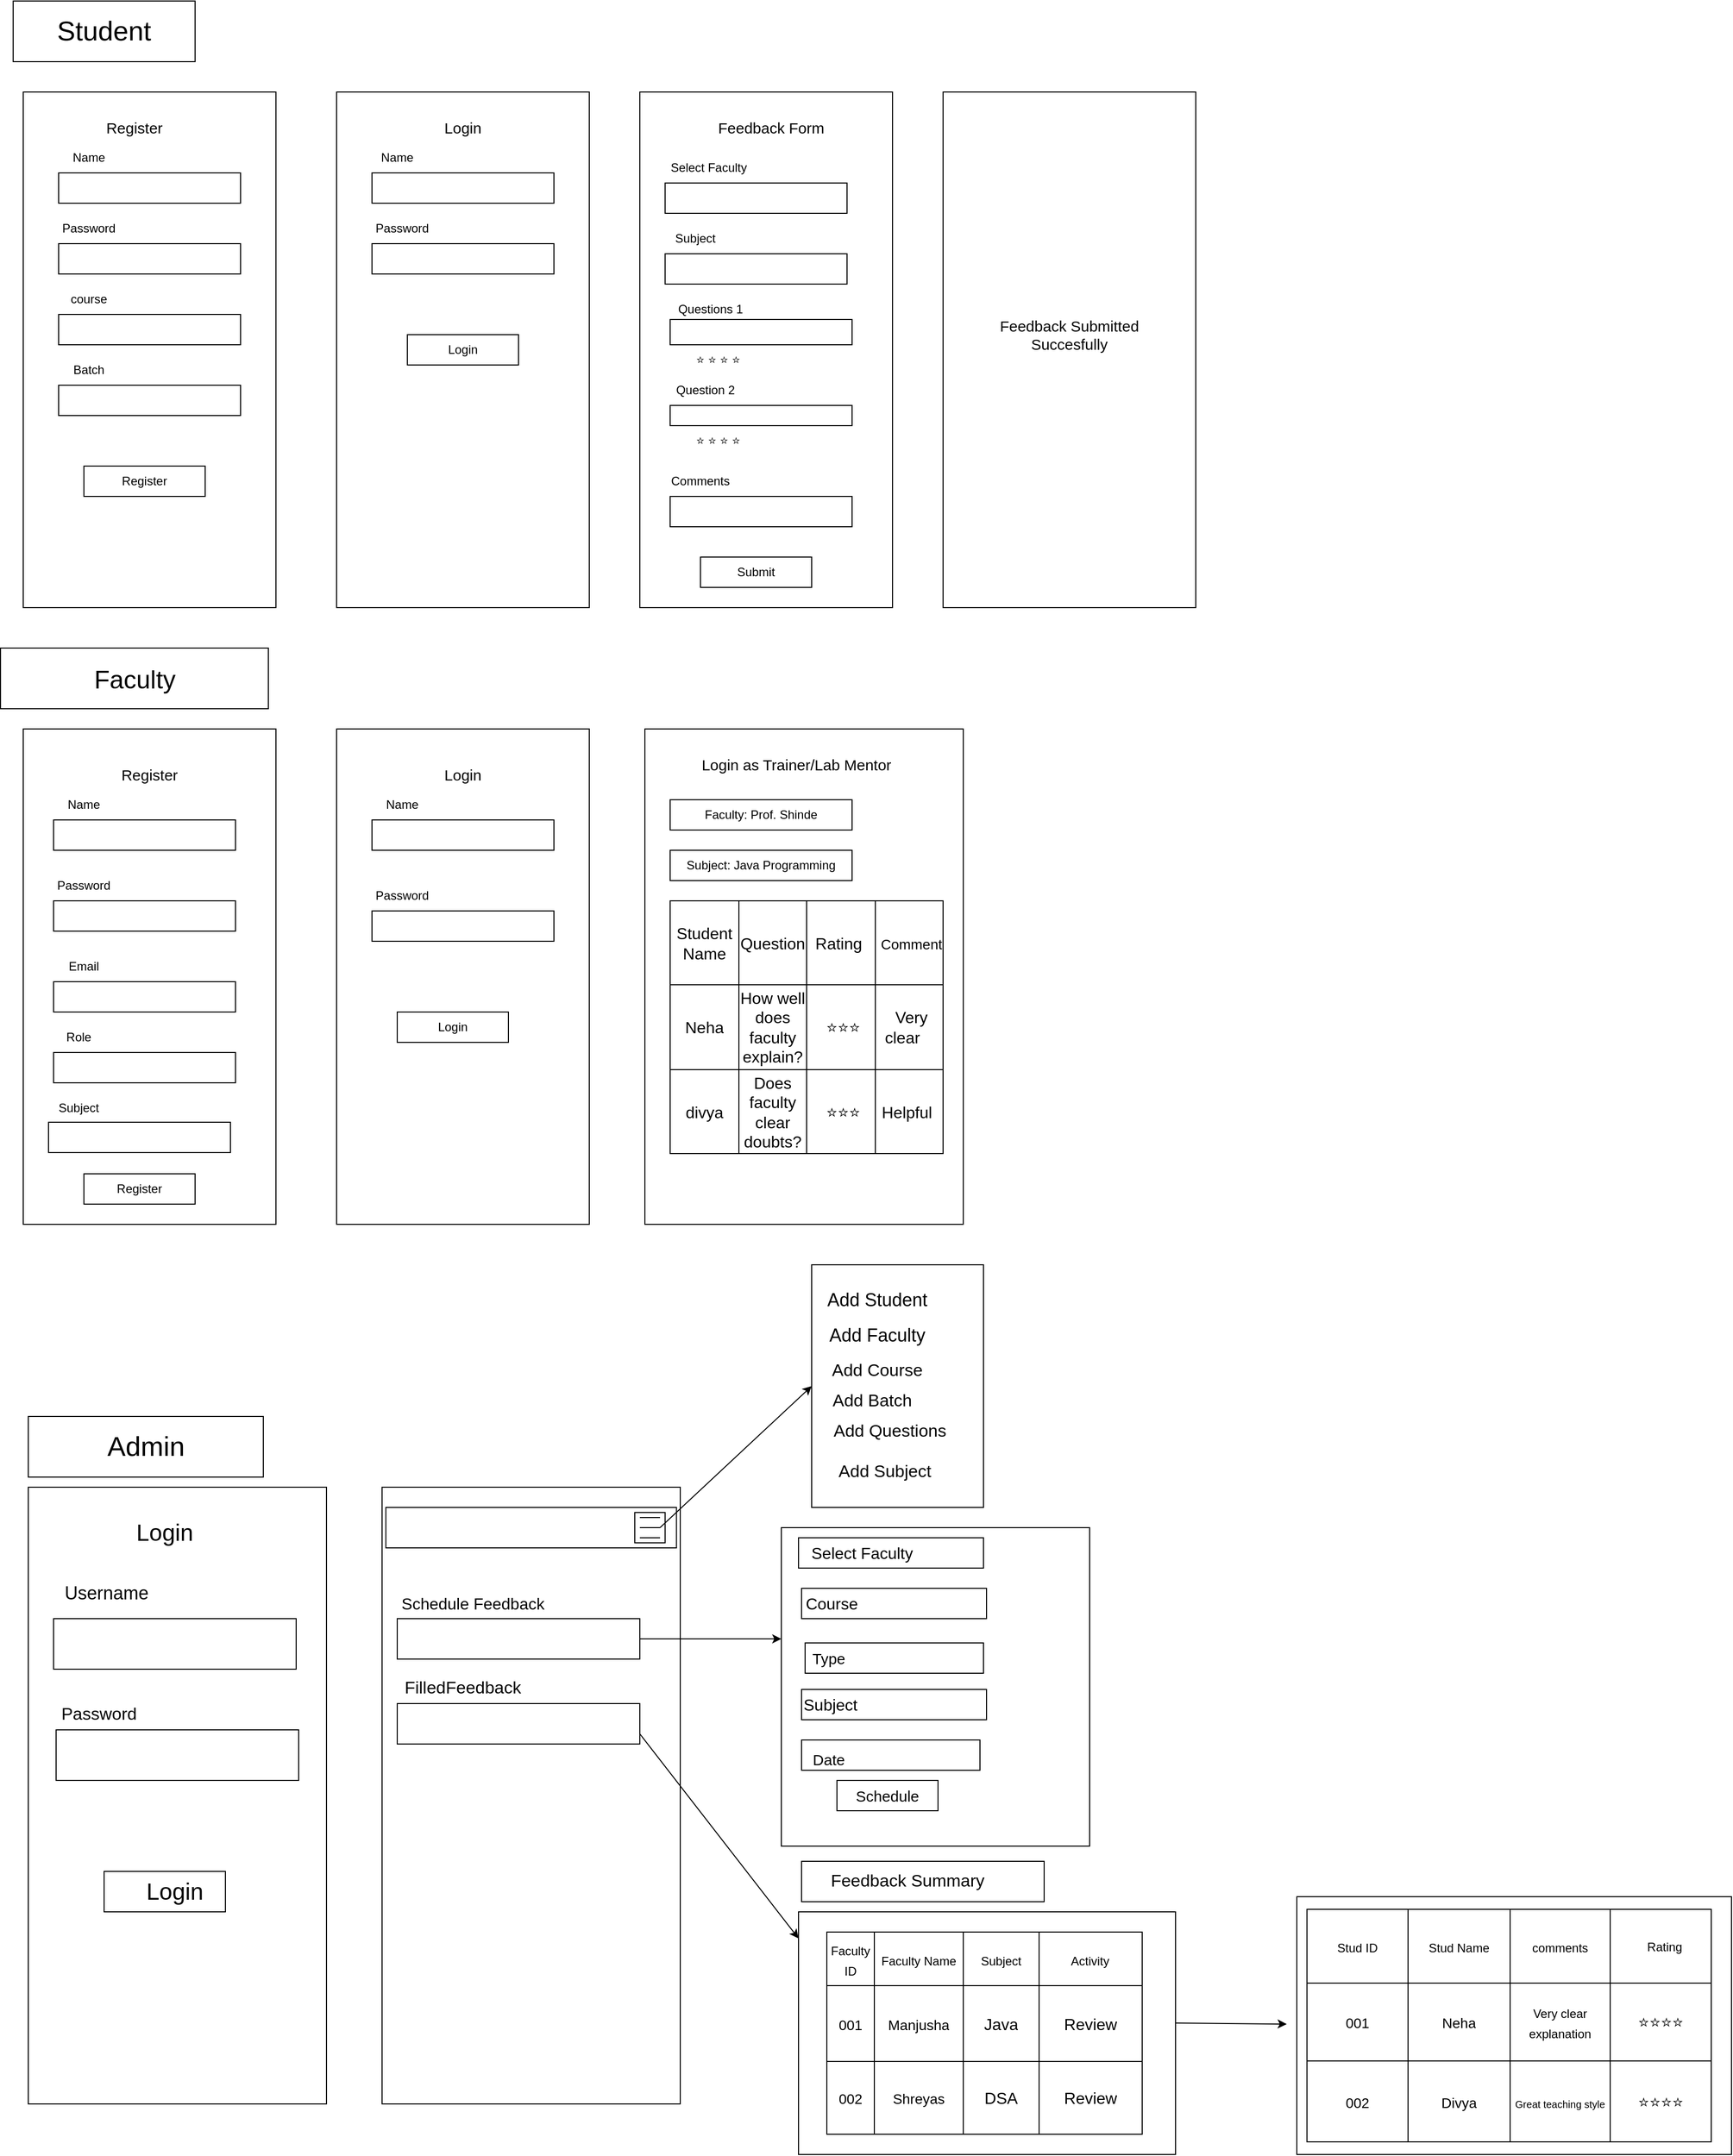 <mxfile version="28.0.7">
  <diagram name="Page-1" id="Emb7Dh-6iNZfS9ods2BP">
    <mxGraphModel dx="2977" dy="1506" grid="1" gridSize="10" guides="1" tooltips="1" connect="1" arrows="1" fold="1" page="1" pageScale="1" pageWidth="827" pageHeight="1169" math="0" shadow="0">
      <root>
        <mxCell id="0" />
        <mxCell id="1" parent="0" />
        <mxCell id="VEjhf8Zj3Xtpxm1VYq64-1" value="" style="rounded=0;whiteSpace=wrap;html=1;" parent="1" vertex="1">
          <mxGeometry x="60" y="120" width="250" height="510" as="geometry" />
        </mxCell>
        <mxCell id="VEjhf8Zj3Xtpxm1VYq64-2" value="" style="rounded=0;whiteSpace=wrap;html=1;" parent="1" vertex="1">
          <mxGeometry x="95" y="200" width="180" height="30" as="geometry" />
        </mxCell>
        <mxCell id="VEjhf8Zj3Xtpxm1VYq64-3" value="" style="rounded=0;whiteSpace=wrap;html=1;" parent="1" vertex="1">
          <mxGeometry x="95" y="270" width="180" height="30" as="geometry" />
        </mxCell>
        <mxCell id="VEjhf8Zj3Xtpxm1VYq64-5" value="Register" style="rounded=0;whiteSpace=wrap;html=1;" parent="1" vertex="1">
          <mxGeometry x="120" y="490" width="120" height="30" as="geometry" />
        </mxCell>
        <mxCell id="VEjhf8Zj3Xtpxm1VYq64-6" value="" style="rounded=0;whiteSpace=wrap;html=1;" parent="1" vertex="1">
          <mxGeometry x="95" y="410" width="180" height="30" as="geometry" />
        </mxCell>
        <mxCell id="VEjhf8Zj3Xtpxm1VYq64-7" value="" style="rounded=0;whiteSpace=wrap;html=1;" parent="1" vertex="1">
          <mxGeometry x="95" y="340" width="180" height="30" as="geometry" />
        </mxCell>
        <mxCell id="VEjhf8Zj3Xtpxm1VYq64-8" value="&lt;font style=&quot;font-size: 15px;&quot;&gt;Register&lt;/font&gt;" style="text;html=1;align=center;verticalAlign=middle;whiteSpace=wrap;rounded=0;" parent="1" vertex="1">
          <mxGeometry x="140" y="140" width="60" height="30" as="geometry" />
        </mxCell>
        <mxCell id="VEjhf8Zj3Xtpxm1VYq64-9" value="Name" style="text;html=1;align=center;verticalAlign=middle;whiteSpace=wrap;rounded=0;" parent="1" vertex="1">
          <mxGeometry x="95" y="170" width="60" height="30" as="geometry" />
        </mxCell>
        <mxCell id="VEjhf8Zj3Xtpxm1VYq64-12" value="Batch" style="text;html=1;align=center;verticalAlign=middle;whiteSpace=wrap;rounded=0;" parent="1" vertex="1">
          <mxGeometry x="95" y="380" width="60" height="30" as="geometry" />
        </mxCell>
        <mxCell id="VEjhf8Zj3Xtpxm1VYq64-14" value="Password" style="text;html=1;align=center;verticalAlign=middle;whiteSpace=wrap;rounded=0;" parent="1" vertex="1">
          <mxGeometry x="95" y="240" width="60" height="30" as="geometry" />
        </mxCell>
        <mxCell id="VEjhf8Zj3Xtpxm1VYq64-15" value="course" style="text;html=1;align=center;verticalAlign=middle;whiteSpace=wrap;rounded=0;" parent="1" vertex="1">
          <mxGeometry x="95" y="310" width="60" height="30" as="geometry" />
        </mxCell>
        <mxCell id="VEjhf8Zj3Xtpxm1VYq64-16" value="" style="rounded=0;whiteSpace=wrap;html=1;" parent="1" vertex="1">
          <mxGeometry x="370" y="120" width="250" height="510" as="geometry" />
        </mxCell>
        <mxCell id="VEjhf8Zj3Xtpxm1VYq64-17" value="&lt;font style=&quot;font-size: 15px;&quot;&gt;Login&lt;/font&gt;" style="text;html=1;align=center;verticalAlign=middle;whiteSpace=wrap;rounded=0;" parent="1" vertex="1">
          <mxGeometry x="465" y="140" width="60" height="30" as="geometry" />
        </mxCell>
        <mxCell id="VEjhf8Zj3Xtpxm1VYq64-18" value="" style="rounded=0;whiteSpace=wrap;html=1;" parent="1" vertex="1">
          <mxGeometry x="405" y="200" width="180" height="30" as="geometry" />
        </mxCell>
        <mxCell id="VEjhf8Zj3Xtpxm1VYq64-19" value="" style="rounded=0;whiteSpace=wrap;html=1;" parent="1" vertex="1">
          <mxGeometry x="405" y="270" width="180" height="30" as="geometry" />
        </mxCell>
        <mxCell id="VEjhf8Zj3Xtpxm1VYq64-20" value="Login" style="rounded=0;whiteSpace=wrap;html=1;" parent="1" vertex="1">
          <mxGeometry x="440" y="360" width="110" height="30" as="geometry" />
        </mxCell>
        <mxCell id="VEjhf8Zj3Xtpxm1VYq64-22" value="Name" style="text;html=1;align=center;verticalAlign=middle;whiteSpace=wrap;rounded=0;" parent="1" vertex="1">
          <mxGeometry x="400" y="170" width="60" height="30" as="geometry" />
        </mxCell>
        <mxCell id="VEjhf8Zj3Xtpxm1VYq64-26" value="Password" style="text;html=1;align=center;verticalAlign=middle;whiteSpace=wrap;rounded=0;" parent="1" vertex="1">
          <mxGeometry x="405" y="240" width="60" height="30" as="geometry" />
        </mxCell>
        <mxCell id="VEjhf8Zj3Xtpxm1VYq64-27" value="" style="rounded=0;whiteSpace=wrap;html=1;" parent="1" vertex="1">
          <mxGeometry x="670" y="120" width="250" height="510" as="geometry" />
        </mxCell>
        <mxCell id="VEjhf8Zj3Xtpxm1VYq64-28" value="&lt;font style=&quot;font-size: 15px;&quot;&gt;Feedback Form&lt;/font&gt;" style="text;html=1;align=center;verticalAlign=middle;whiteSpace=wrap;rounded=0;" parent="1" vertex="1">
          <mxGeometry x="730" y="140" width="140" height="30" as="geometry" />
        </mxCell>
        <mxCell id="VEjhf8Zj3Xtpxm1VYq64-29" value="" style="rounded=0;whiteSpace=wrap;html=1;" parent="1" vertex="1">
          <mxGeometry x="695" y="280" width="180" height="30" as="geometry" />
        </mxCell>
        <mxCell id="VEjhf8Zj3Xtpxm1VYq64-30" value="" style="rounded=0;whiteSpace=wrap;html=1;" parent="1" vertex="1">
          <mxGeometry x="700" y="345" width="180" height="25" as="geometry" />
        </mxCell>
        <mxCell id="VEjhf8Zj3Xtpxm1VYq64-31" value="" style="rounded=0;whiteSpace=wrap;html=1;" parent="1" vertex="1">
          <mxGeometry x="700" y="430" width="180" height="20" as="geometry" />
        </mxCell>
        <mxCell id="VEjhf8Zj3Xtpxm1VYq64-32" value="" style="rounded=0;whiteSpace=wrap;html=1;" parent="1" vertex="1">
          <mxGeometry x="700" y="520" width="180" height="30" as="geometry" />
        </mxCell>
        <mxCell id="VEjhf8Zj3Xtpxm1VYq64-33" value="Select Faculty&amp;nbsp;" style="text;html=1;align=center;verticalAlign=middle;whiteSpace=wrap;rounded=0;" parent="1" vertex="1">
          <mxGeometry x="695" y="180" width="90" height="30" as="geometry" />
        </mxCell>
        <mxCell id="VEjhf8Zj3Xtpxm1VYq64-34" value="Questions 1" style="text;html=1;align=center;verticalAlign=middle;whiteSpace=wrap;rounded=0;" parent="1" vertex="1">
          <mxGeometry x="680" y="320" width="120" height="30" as="geometry" />
        </mxCell>
        <mxCell id="VEjhf8Zj3Xtpxm1VYq64-35" value="Question 2" style="text;html=1;align=center;verticalAlign=middle;whiteSpace=wrap;rounded=0;" parent="1" vertex="1">
          <mxGeometry x="675" y="400" width="120" height="30" as="geometry" />
        </mxCell>
        <mxCell id="VEjhf8Zj3Xtpxm1VYq64-37" value="Submit" style="rounded=0;whiteSpace=wrap;html=1;" parent="1" vertex="1">
          <mxGeometry x="730" y="580" width="110" height="30" as="geometry" />
        </mxCell>
        <mxCell id="VEjhf8Zj3Xtpxm1VYq64-38" value="" style="rounded=0;whiteSpace=wrap;html=1;" parent="1" vertex="1">
          <mxGeometry x="970" y="120" width="250" height="510" as="geometry" />
        </mxCell>
        <mxCell id="VEjhf8Zj3Xtpxm1VYq64-39" value="&lt;font style=&quot;font-size: 15px;&quot;&gt;Feedback Submitted Succesfully&lt;/font&gt;" style="text;html=1;align=center;verticalAlign=middle;whiteSpace=wrap;rounded=0;" parent="1" vertex="1">
          <mxGeometry x="1000" y="320" width="190" height="80" as="geometry" />
        </mxCell>
        <mxCell id="VEjhf8Zj3Xtpxm1VYq64-40" value="" style="rounded=0;whiteSpace=wrap;html=1;" parent="1" vertex="1">
          <mxGeometry x="60" y="750" width="250" height="490" as="geometry" />
        </mxCell>
        <mxCell id="VEjhf8Zj3Xtpxm1VYq64-41" value="&lt;font style=&quot;font-size: 15px;&quot;&gt;Register&lt;/font&gt;" style="text;html=1;align=center;verticalAlign=middle;whiteSpace=wrap;rounded=0;" parent="1" vertex="1">
          <mxGeometry x="155" y="780" width="60" height="30" as="geometry" />
        </mxCell>
        <mxCell id="VEjhf8Zj3Xtpxm1VYq64-42" value="&lt;font style=&quot;font-size: 27px;&quot;&gt;Student&lt;/font&gt;" style="rounded=0;whiteSpace=wrap;html=1;" parent="1" vertex="1">
          <mxGeometry x="50" y="30" width="180" height="60" as="geometry" />
        </mxCell>
        <mxCell id="VEjhf8Zj3Xtpxm1VYq64-43" value="&lt;font style=&quot;font-size: 25px;&quot;&gt;Faculty&lt;/font&gt;" style="rounded=0;whiteSpace=wrap;html=1;" parent="1" vertex="1">
          <mxGeometry x="37.5" y="670" width="265" height="60" as="geometry" />
        </mxCell>
        <mxCell id="VEjhf8Zj3Xtpxm1VYq64-45" value="" style="rounded=0;whiteSpace=wrap;html=1;" parent="1" vertex="1">
          <mxGeometry x="90" y="840" width="180" height="30" as="geometry" />
        </mxCell>
        <mxCell id="VEjhf8Zj3Xtpxm1VYq64-46" value="Name" style="text;html=1;align=center;verticalAlign=middle;whiteSpace=wrap;rounded=0;" parent="1" vertex="1">
          <mxGeometry x="90" y="810" width="60" height="30" as="geometry" />
        </mxCell>
        <mxCell id="VEjhf8Zj3Xtpxm1VYq64-47" value="" style="rounded=0;whiteSpace=wrap;html=1;" parent="1" vertex="1">
          <mxGeometry x="90" y="920" width="180" height="30" as="geometry" />
        </mxCell>
        <mxCell id="VEjhf8Zj3Xtpxm1VYq64-48" value="Password" style="text;html=1;align=center;verticalAlign=middle;whiteSpace=wrap;rounded=0;" parent="1" vertex="1">
          <mxGeometry x="90" y="890" width="60" height="30" as="geometry" />
        </mxCell>
        <mxCell id="VEjhf8Zj3Xtpxm1VYq64-49" value="" style="rounded=0;whiteSpace=wrap;html=1;" parent="1" vertex="1">
          <mxGeometry x="90" y="1000" width="180" height="30" as="geometry" />
        </mxCell>
        <mxCell id="VEjhf8Zj3Xtpxm1VYq64-50" value="Email" style="text;html=1;align=center;verticalAlign=middle;whiteSpace=wrap;rounded=0;" parent="1" vertex="1">
          <mxGeometry x="90" y="970" width="60" height="30" as="geometry" />
        </mxCell>
        <mxCell id="VEjhf8Zj3Xtpxm1VYq64-51" value="" style="rounded=0;whiteSpace=wrap;html=1;" parent="1" vertex="1">
          <mxGeometry x="90" y="1070" width="180" height="30" as="geometry" />
        </mxCell>
        <mxCell id="VEjhf8Zj3Xtpxm1VYq64-52" value="Role" style="text;html=1;align=center;verticalAlign=middle;whiteSpace=wrap;rounded=0;" parent="1" vertex="1">
          <mxGeometry x="85" y="1040" width="60" height="30" as="geometry" />
        </mxCell>
        <mxCell id="VEjhf8Zj3Xtpxm1VYq64-53" value="Register" style="rounded=0;whiteSpace=wrap;html=1;" parent="1" vertex="1">
          <mxGeometry x="120" y="1190" width="110" height="30" as="geometry" />
        </mxCell>
        <mxCell id="VEjhf8Zj3Xtpxm1VYq64-54" value="" style="rounded=0;whiteSpace=wrap;html=1;" parent="1" vertex="1">
          <mxGeometry x="370" y="750" width="250" height="490" as="geometry" />
        </mxCell>
        <mxCell id="VEjhf8Zj3Xtpxm1VYq64-55" value="&lt;font style=&quot;font-size: 15px;&quot;&gt;Login&lt;/font&gt;" style="text;html=1;align=center;verticalAlign=middle;whiteSpace=wrap;rounded=0;" parent="1" vertex="1">
          <mxGeometry x="465" y="780" width="60" height="30" as="geometry" />
        </mxCell>
        <mxCell id="VEjhf8Zj3Xtpxm1VYq64-56" value="" style="rounded=0;whiteSpace=wrap;html=1;" parent="1" vertex="1">
          <mxGeometry x="405" y="840" width="180" height="30" as="geometry" />
        </mxCell>
        <mxCell id="VEjhf8Zj3Xtpxm1VYq64-57" value="" style="rounded=0;whiteSpace=wrap;html=1;" parent="1" vertex="1">
          <mxGeometry x="405" y="930" width="180" height="30" as="geometry" />
        </mxCell>
        <mxCell id="VEjhf8Zj3Xtpxm1VYq64-58" value="Name" style="text;html=1;align=center;verticalAlign=middle;whiteSpace=wrap;rounded=0;" parent="1" vertex="1">
          <mxGeometry x="405" y="810" width="60" height="30" as="geometry" />
        </mxCell>
        <mxCell id="VEjhf8Zj3Xtpxm1VYq64-60" value="Password" style="text;html=1;align=center;verticalAlign=middle;whiteSpace=wrap;rounded=0;" parent="1" vertex="1">
          <mxGeometry x="405" y="900" width="60" height="30" as="geometry" />
        </mxCell>
        <mxCell id="VEjhf8Zj3Xtpxm1VYq64-61" value="Login" style="rounded=0;whiteSpace=wrap;html=1;" parent="1" vertex="1">
          <mxGeometry x="430" y="1030" width="110" height="30" as="geometry" />
        </mxCell>
        <mxCell id="VEjhf8Zj3Xtpxm1VYq64-62" value="" style="rounded=0;whiteSpace=wrap;html=1;" parent="1" vertex="1">
          <mxGeometry x="675" y="750" width="315" height="490" as="geometry" />
        </mxCell>
        <mxCell id="VEjhf8Zj3Xtpxm1VYq64-63" value="&lt;font style=&quot;font-size: 15px;&quot;&gt;Login as Trainer/Lab Mentor&lt;/font&gt;" style="text;html=1;align=center;verticalAlign=middle;whiteSpace=wrap;rounded=0;" parent="1" vertex="1">
          <mxGeometry x="730" y="770" width="190" height="30" as="geometry" />
        </mxCell>
        <mxCell id="VEjhf8Zj3Xtpxm1VYq64-128" value="" style="rounded=0;whiteSpace=wrap;html=1;" parent="1" vertex="1">
          <mxGeometry x="85" y="1139" width="180" height="30" as="geometry" />
        </mxCell>
        <mxCell id="VEjhf8Zj3Xtpxm1VYq64-129" value="Subject" style="text;html=1;align=center;verticalAlign=middle;whiteSpace=wrap;rounded=0;" parent="1" vertex="1">
          <mxGeometry x="85" y="1110" width="60" height="30" as="geometry" />
        </mxCell>
        <mxCell id="z9GfBnEFzwdRncz5XC2e-1" value="&lt;font style=&quot;font-size: 27px;&quot;&gt;Admin&lt;/font&gt;" style="rounded=0;whiteSpace=wrap;html=1;" parent="1" vertex="1">
          <mxGeometry x="65" y="1430" width="232.5" height="60" as="geometry" />
        </mxCell>
        <mxCell id="z9GfBnEFzwdRncz5XC2e-4" value="" style="rounded=0;whiteSpace=wrap;html=1;" parent="1" vertex="1">
          <mxGeometry x="65" y="1500" width="295" height="610" as="geometry" />
        </mxCell>
        <mxCell id="z9GfBnEFzwdRncz5XC2e-5" value="Login" style="text;html=1;align=center;verticalAlign=middle;whiteSpace=wrap;rounded=0;fontSize=23;" parent="1" vertex="1">
          <mxGeometry x="170" y="1540" width="60" height="10" as="geometry" />
        </mxCell>
        <mxCell id="z9GfBnEFzwdRncz5XC2e-6" value="" style="rounded=0;whiteSpace=wrap;html=1;" parent="1" vertex="1">
          <mxGeometry x="90" y="1630" width="240" height="50" as="geometry" />
        </mxCell>
        <mxCell id="z9GfBnEFzwdRncz5XC2e-7" value="" style="rounded=0;whiteSpace=wrap;html=1;" parent="1" vertex="1">
          <mxGeometry x="92.5" y="1740" width="240" height="50" as="geometry" />
        </mxCell>
        <mxCell id="z9GfBnEFzwdRncz5XC2e-8" value="" style="rounded=0;whiteSpace=wrap;html=1;" parent="1" vertex="1">
          <mxGeometry x="140" y="1880" width="120" height="40" as="geometry" />
        </mxCell>
        <mxCell id="z9GfBnEFzwdRncz5XC2e-9" value="Login" style="text;html=1;align=center;verticalAlign=middle;whiteSpace=wrap;rounded=0;fontSize=23;" parent="1" vertex="1">
          <mxGeometry x="180" y="1895" width="60" height="10" as="geometry" />
        </mxCell>
        <mxCell id="z9GfBnEFzwdRncz5XC2e-10" value="Username" style="text;html=1;align=center;verticalAlign=middle;whiteSpace=wrap;rounded=0;fontSize=18;" parent="1" vertex="1">
          <mxGeometry x="95" y="1590" width="95" height="30" as="geometry" />
        </mxCell>
        <mxCell id="z9GfBnEFzwdRncz5XC2e-13" value="Password" style="text;html=1;align=center;verticalAlign=middle;whiteSpace=wrap;rounded=0;fontSize=17;" parent="1" vertex="1">
          <mxGeometry x="105" y="1710" width="60" height="30" as="geometry" />
        </mxCell>
        <mxCell id="z9GfBnEFzwdRncz5XC2e-16" value="" style="rounded=0;whiteSpace=wrap;html=1;" parent="1" vertex="1">
          <mxGeometry x="415" y="1500" width="295" height="610" as="geometry" />
        </mxCell>
        <mxCell id="z9GfBnEFzwdRncz5XC2e-18" value="" style="rounded=0;whiteSpace=wrap;html=1;" parent="1" vertex="1">
          <mxGeometry x="418.75" y="1520" width="287.5" height="40" as="geometry" />
        </mxCell>
        <mxCell id="z9GfBnEFzwdRncz5XC2e-19" value="" style="whiteSpace=wrap;html=1;aspect=fixed;" parent="1" vertex="1">
          <mxGeometry x="665" y="1525" width="30" height="30" as="geometry" />
        </mxCell>
        <mxCell id="z9GfBnEFzwdRncz5XC2e-20" value="" style="endArrow=none;html=1;rounded=0;" parent="1" edge="1">
          <mxGeometry width="50" height="50" relative="1" as="geometry">
            <mxPoint x="670" y="1530" as="sourcePoint" />
            <mxPoint x="690" y="1530" as="targetPoint" />
          </mxGeometry>
        </mxCell>
        <mxCell id="z9GfBnEFzwdRncz5XC2e-23" value="" style="endArrow=none;html=1;rounded=0;" parent="1" edge="1">
          <mxGeometry width="50" height="50" relative="1" as="geometry">
            <mxPoint x="675" y="1540" as="sourcePoint" />
            <mxPoint x="675" y="1540" as="targetPoint" />
            <Array as="points">
              <mxPoint x="675" y="1540" />
            </Array>
          </mxGeometry>
        </mxCell>
        <mxCell id="z9GfBnEFzwdRncz5XC2e-26" value="" style="endArrow=none;html=1;rounded=0;" parent="1" edge="1">
          <mxGeometry width="50" height="50" relative="1" as="geometry">
            <mxPoint x="670" y="1540" as="sourcePoint" />
            <mxPoint x="690" y="1540" as="targetPoint" />
          </mxGeometry>
        </mxCell>
        <mxCell id="z9GfBnEFzwdRncz5XC2e-27" value="" style="endArrow=none;html=1;rounded=0;" parent="1" edge="1">
          <mxGeometry width="50" height="50" relative="1" as="geometry">
            <mxPoint x="670" y="1550" as="sourcePoint" />
            <mxPoint x="690" y="1550" as="targetPoint" />
          </mxGeometry>
        </mxCell>
        <mxCell id="z9GfBnEFzwdRncz5XC2e-28" value="Schedule Feedback" style="text;html=1;align=center;verticalAlign=middle;whiteSpace=wrap;rounded=0;fontSize=16;" parent="1" vertex="1">
          <mxGeometry x="400" y="1600" width="210" height="30" as="geometry" />
        </mxCell>
        <mxCell id="z9GfBnEFzwdRncz5XC2e-30" value="" style="rounded=0;whiteSpace=wrap;html=1;" parent="1" vertex="1">
          <mxGeometry x="430" y="1630" width="240" height="40" as="geometry" />
        </mxCell>
        <mxCell id="z9GfBnEFzwdRncz5XC2e-31" value="" style="rounded=0;whiteSpace=wrap;html=1;" parent="1" vertex="1">
          <mxGeometry x="430" y="1714" width="240" height="40" as="geometry" />
        </mxCell>
        <mxCell id="z9GfBnEFzwdRncz5XC2e-32" value="&lt;font style=&quot;font-size: 17px;&quot;&gt;FilledFeedback&lt;/font&gt;" style="text;html=1;align=center;verticalAlign=middle;whiteSpace=wrap;rounded=0;" parent="1" vertex="1">
          <mxGeometry x="465" y="1684" width="60" height="30" as="geometry" />
        </mxCell>
        <mxCell id="z9GfBnEFzwdRncz5XC2e-33" value="" style="rounded=0;whiteSpace=wrap;html=1;" parent="1" vertex="1">
          <mxGeometry x="840" y="1280" width="170" height="240" as="geometry" />
        </mxCell>
        <mxCell id="z9GfBnEFzwdRncz5XC2e-34" value="Add Course" style="text;html=1;align=center;verticalAlign=middle;whiteSpace=wrap;rounded=0;fontSize=17;" parent="1" vertex="1">
          <mxGeometry x="855" y="1370" width="100" height="30" as="geometry" />
        </mxCell>
        <mxCell id="z9GfBnEFzwdRncz5XC2e-35" value="Add Faculty" style="text;html=1;align=center;verticalAlign=middle;whiteSpace=wrap;rounded=0;fontSize=18;" parent="1" vertex="1">
          <mxGeometry x="830" y="1335" width="150" height="30" as="geometry" />
        </mxCell>
        <mxCell id="z9GfBnEFzwdRncz5XC2e-36" value="Add Student" style="text;html=1;align=center;verticalAlign=middle;whiteSpace=wrap;rounded=0;fontSize=18;" parent="1" vertex="1">
          <mxGeometry x="810" y="1300" width="190" height="30" as="geometry" />
        </mxCell>
        <mxCell id="z9GfBnEFzwdRncz5XC2e-37" value="Add Batch" style="text;strokeColor=none;align=center;fillColor=none;html=1;verticalAlign=middle;whiteSpace=wrap;rounded=0;fontSize=17;" parent="1" vertex="1">
          <mxGeometry x="840" y="1400" width="120" height="30" as="geometry" />
        </mxCell>
        <mxCell id="z9GfBnEFzwdRncz5XC2e-38" value="Add Questions" style="text;strokeColor=none;align=center;fillColor=none;html=1;verticalAlign=middle;whiteSpace=wrap;rounded=0;fontSize=17;" parent="1" vertex="1">
          <mxGeometry x="855" y="1430" width="125" height="30" as="geometry" />
        </mxCell>
        <mxCell id="z9GfBnEFzwdRncz5XC2e-39" value="" style="endArrow=classic;html=1;rounded=0;entryX=0;entryY=0;entryDx=0;entryDy=0;" parent="1" target="z9GfBnEFzwdRncz5XC2e-37" edge="1">
          <mxGeometry width="50" height="50" relative="1" as="geometry">
            <mxPoint x="690" y="1540" as="sourcePoint" />
            <mxPoint x="770" y="1390" as="targetPoint" />
            <Array as="points" />
          </mxGeometry>
        </mxCell>
        <mxCell id="z9GfBnEFzwdRncz5XC2e-40" value="" style="endArrow=classic;html=1;rounded=0;exitX=1;exitY=0.5;exitDx=0;exitDy=0;" parent="1" source="z9GfBnEFzwdRncz5XC2e-30" edge="1">
          <mxGeometry width="50" height="50" relative="1" as="geometry">
            <mxPoint x="760" y="1770" as="sourcePoint" />
            <mxPoint x="810" y="1650" as="targetPoint" />
            <Array as="points" />
          </mxGeometry>
        </mxCell>
        <mxCell id="z9GfBnEFzwdRncz5XC2e-42" value="" style="rounded=0;whiteSpace=wrap;html=1;" parent="1" vertex="1">
          <mxGeometry x="810" y="1540" width="305" height="315" as="geometry" />
        </mxCell>
        <mxCell id="z9GfBnEFzwdRncz5XC2e-44" value="" style="rounded=0;whiteSpace=wrap;html=1;" parent="1" vertex="1">
          <mxGeometry x="827" y="1550" width="183" height="30" as="geometry" />
        </mxCell>
        <mxCell id="z9GfBnEFzwdRncz5XC2e-47" value="Select Faculty" style="text;html=1;align=center;verticalAlign=middle;whiteSpace=wrap;rounded=0;fontSize=16;" parent="1" vertex="1">
          <mxGeometry x="825" y="1550" width="130" height="30" as="geometry" />
        </mxCell>
        <mxCell id="z9GfBnEFzwdRncz5XC2e-50" value="" style="rounded=0;whiteSpace=wrap;html=1;" parent="1" vertex="1">
          <mxGeometry x="833.5" y="1654" width="176.5" height="30" as="geometry" />
        </mxCell>
        <mxCell id="z9GfBnEFzwdRncz5XC2e-51" value="" style="rounded=0;whiteSpace=wrap;html=1;" parent="1" vertex="1">
          <mxGeometry x="830" y="1600" width="183" height="30" as="geometry" />
        </mxCell>
        <mxCell id="z9GfBnEFzwdRncz5XC2e-52" value="&lt;font style=&quot;font-size: 16px;&quot;&gt;Course&lt;/font&gt;" style="text;html=1;align=center;verticalAlign=middle;whiteSpace=wrap;rounded=0;fontSize=15;" parent="1" vertex="1">
          <mxGeometry x="800" y="1600" width="120" height="30" as="geometry" />
        </mxCell>
        <mxCell id="z9GfBnEFzwdRncz5XC2e-54" value="Type" style="text;html=1;align=center;verticalAlign=middle;whiteSpace=wrap;rounded=0;fontSize=15;" parent="1" vertex="1">
          <mxGeometry x="827" y="1654" width="60" height="30" as="geometry" />
        </mxCell>
        <mxCell id="z9GfBnEFzwdRncz5XC2e-55" value="&lt;font style=&quot;font-size: 16px;&quot;&gt;Subject&lt;/font&gt;" style="rounded=0;whiteSpace=wrap;html=1;align=left;" parent="1" vertex="1">
          <mxGeometry x="830" y="1700" width="183" height="30" as="geometry" />
        </mxCell>
        <mxCell id="z9GfBnEFzwdRncz5XC2e-56" value="" style="rounded=0;whiteSpace=wrap;html=1;" parent="1" vertex="1">
          <mxGeometry x="830" y="1750" width="176.5" height="30" as="geometry" />
        </mxCell>
        <mxCell id="z9GfBnEFzwdRncz5XC2e-57" value="&lt;font style=&quot;font-size: 15px;&quot;&gt;Date&lt;/font&gt;" style="text;html=1;align=center;verticalAlign=middle;whiteSpace=wrap;rounded=0;" parent="1" vertex="1">
          <mxGeometry x="827" y="1754" width="60" height="30" as="geometry" />
        </mxCell>
        <mxCell id="z9GfBnEFzwdRncz5XC2e-58" value="&lt;font style=&quot;font-size: 15px;&quot;&gt;Schedule&lt;/font&gt;" style="rounded=0;whiteSpace=wrap;html=1;" parent="1" vertex="1">
          <mxGeometry x="865" y="1790" width="100" height="30" as="geometry" />
        </mxCell>
        <mxCell id="z9GfBnEFzwdRncz5XC2e-59" value="" style="endArrow=classic;html=1;rounded=0;exitX=1;exitY=0.75;exitDx=0;exitDy=0;entryX=0;entryY=0.25;entryDx=0;entryDy=0;" parent="1" source="z9GfBnEFzwdRncz5XC2e-31" edge="1">
          <mxGeometry width="50" height="50" relative="1" as="geometry">
            <mxPoint x="870" y="1980" as="sourcePoint" />
            <mxPoint x="827" y="1946.25" as="targetPoint" />
            <Array as="points" />
          </mxGeometry>
        </mxCell>
        <mxCell id="z9GfBnEFzwdRncz5XC2e-75" value="" style="rounded=0;whiteSpace=wrap;html=1;" parent="1" vertex="1">
          <mxGeometry x="827" y="1920" width="373" height="240" as="geometry" />
        </mxCell>
        <mxCell id="z9GfBnEFzwdRncz5XC2e-76" value="" style="shape=table;startSize=0;container=1;collapsible=0;childLayout=tableLayout;fontSize=16;" parent="1" vertex="1">
          <mxGeometry x="855" y="1940" width="312" height="200" as="geometry" />
        </mxCell>
        <mxCell id="z9GfBnEFzwdRncz5XC2e-77" value="" style="shape=tableRow;horizontal=0;startSize=0;swimlaneHead=0;swimlaneBody=0;strokeColor=inherit;top=0;left=0;bottom=0;right=0;collapsible=0;dropTarget=0;fillColor=none;points=[[0,0.5],[1,0.5]];portConstraint=eastwest;fontSize=16;" parent="z9GfBnEFzwdRncz5XC2e-76" vertex="1">
          <mxGeometry width="312" height="53" as="geometry" />
        </mxCell>
        <mxCell id="z9GfBnEFzwdRncz5XC2e-78" value="&lt;font style=&quot;font-size: 12px;&quot;&gt;Faculty ID&lt;/font&gt;" style="shape=partialRectangle;html=1;whiteSpace=wrap;connectable=0;strokeColor=inherit;overflow=hidden;fillColor=none;top=0;left=0;bottom=0;right=0;pointerEvents=1;fontSize=16;" parent="z9GfBnEFzwdRncz5XC2e-77" vertex="1">
          <mxGeometry width="47" height="53" as="geometry">
            <mxRectangle width="47" height="53" as="alternateBounds" />
          </mxGeometry>
        </mxCell>
        <mxCell id="z9GfBnEFzwdRncz5XC2e-79" value="&lt;span style=&quot;font-size: 12px;&quot;&gt;Faculty Name&lt;/span&gt;" style="shape=partialRectangle;html=1;whiteSpace=wrap;connectable=0;strokeColor=inherit;overflow=hidden;fillColor=none;top=0;left=0;bottom=0;right=0;pointerEvents=1;fontSize=16;" parent="z9GfBnEFzwdRncz5XC2e-77" vertex="1">
          <mxGeometry x="47" width="88" height="53" as="geometry">
            <mxRectangle width="88" height="53" as="alternateBounds" />
          </mxGeometry>
        </mxCell>
        <mxCell id="z9GfBnEFzwdRncz5XC2e-80" value="&lt;span style=&quot;font-size: 12px;&quot;&gt;Subject&lt;/span&gt;" style="shape=partialRectangle;html=1;whiteSpace=wrap;connectable=0;strokeColor=inherit;overflow=hidden;fillColor=none;top=0;left=0;bottom=0;right=0;pointerEvents=1;fontSize=16;" parent="z9GfBnEFzwdRncz5XC2e-77" vertex="1">
          <mxGeometry x="135" width="75" height="53" as="geometry">
            <mxRectangle width="75" height="53" as="alternateBounds" />
          </mxGeometry>
        </mxCell>
        <mxCell id="EYPC8Mh5b557JFCI0_-K-64" style="shape=partialRectangle;html=1;whiteSpace=wrap;connectable=0;strokeColor=inherit;overflow=hidden;fillColor=none;top=0;left=0;bottom=0;right=0;pointerEvents=1;fontSize=16;" vertex="1" parent="z9GfBnEFzwdRncz5XC2e-77">
          <mxGeometry x="210" width="102" height="53" as="geometry">
            <mxRectangle width="102" height="53" as="alternateBounds" />
          </mxGeometry>
        </mxCell>
        <mxCell id="z9GfBnEFzwdRncz5XC2e-81" value="" style="shape=tableRow;horizontal=0;startSize=0;swimlaneHead=0;swimlaneBody=0;strokeColor=inherit;top=0;left=0;bottom=0;right=0;collapsible=0;dropTarget=0;fillColor=none;points=[[0,0.5],[1,0.5]];portConstraint=eastwest;fontSize=16;" parent="z9GfBnEFzwdRncz5XC2e-76" vertex="1">
          <mxGeometry y="53" width="312" height="75" as="geometry" />
        </mxCell>
        <mxCell id="z9GfBnEFzwdRncz5XC2e-82" value="&lt;font style=&quot;font-size: 14px;&quot;&gt;001&lt;/font&gt;" style="shape=partialRectangle;html=1;whiteSpace=wrap;connectable=0;strokeColor=inherit;overflow=hidden;fillColor=none;top=0;left=0;bottom=0;right=0;pointerEvents=1;fontSize=16;" parent="z9GfBnEFzwdRncz5XC2e-81" vertex="1">
          <mxGeometry width="47" height="75" as="geometry">
            <mxRectangle width="47" height="75" as="alternateBounds" />
          </mxGeometry>
        </mxCell>
        <mxCell id="z9GfBnEFzwdRncz5XC2e-83" value="&lt;font style=&quot;font-size: 14px;&quot;&gt;Manjusha&lt;/font&gt;" style="shape=partialRectangle;html=1;whiteSpace=wrap;connectable=0;strokeColor=inherit;overflow=hidden;fillColor=none;top=0;left=0;bottom=0;right=0;pointerEvents=1;fontSize=16;" parent="z9GfBnEFzwdRncz5XC2e-81" vertex="1">
          <mxGeometry x="47" width="88" height="75" as="geometry">
            <mxRectangle width="88" height="75" as="alternateBounds" />
          </mxGeometry>
        </mxCell>
        <mxCell id="z9GfBnEFzwdRncz5XC2e-84" value="Java" style="shape=partialRectangle;html=1;whiteSpace=wrap;connectable=0;strokeColor=inherit;overflow=hidden;fillColor=none;top=0;left=0;bottom=0;right=0;pointerEvents=1;fontSize=16;" parent="z9GfBnEFzwdRncz5XC2e-81" vertex="1">
          <mxGeometry x="135" width="75" height="75" as="geometry">
            <mxRectangle width="75" height="75" as="alternateBounds" />
          </mxGeometry>
        </mxCell>
        <mxCell id="EYPC8Mh5b557JFCI0_-K-65" value="&lt;font&gt;Review&lt;/font&gt;" style="shape=partialRectangle;html=1;whiteSpace=wrap;connectable=0;strokeColor=inherit;overflow=hidden;fillColor=none;top=0;left=0;bottom=0;right=0;pointerEvents=1;fontSize=16;" vertex="1" parent="z9GfBnEFzwdRncz5XC2e-81">
          <mxGeometry x="210" width="102" height="75" as="geometry">
            <mxRectangle width="102" height="75" as="alternateBounds" />
          </mxGeometry>
        </mxCell>
        <mxCell id="z9GfBnEFzwdRncz5XC2e-85" value="" style="shape=tableRow;horizontal=0;startSize=0;swimlaneHead=0;swimlaneBody=0;strokeColor=inherit;top=0;left=0;bottom=0;right=0;collapsible=0;dropTarget=0;fillColor=none;points=[[0,0.5],[1,0.5]];portConstraint=eastwest;fontSize=16;" parent="z9GfBnEFzwdRncz5XC2e-76" vertex="1">
          <mxGeometry y="128" width="312" height="72" as="geometry" />
        </mxCell>
        <mxCell id="z9GfBnEFzwdRncz5XC2e-86" value="&lt;font style=&quot;font-size: 14px;&quot;&gt;002&lt;/font&gt;" style="shape=partialRectangle;html=1;whiteSpace=wrap;connectable=0;strokeColor=inherit;overflow=hidden;fillColor=none;top=0;left=0;bottom=0;right=0;pointerEvents=1;fontSize=16;" parent="z9GfBnEFzwdRncz5XC2e-85" vertex="1">
          <mxGeometry width="47" height="72" as="geometry">
            <mxRectangle width="47" height="72" as="alternateBounds" />
          </mxGeometry>
        </mxCell>
        <mxCell id="z9GfBnEFzwdRncz5XC2e-87" value="&lt;span style=&quot;font-size: 14px;&quot;&gt;Shreyas&lt;/span&gt;" style="shape=partialRectangle;html=1;whiteSpace=wrap;connectable=0;strokeColor=inherit;overflow=hidden;fillColor=none;top=0;left=0;bottom=0;right=0;pointerEvents=1;fontSize=16;" parent="z9GfBnEFzwdRncz5XC2e-85" vertex="1">
          <mxGeometry x="47" width="88" height="72" as="geometry">
            <mxRectangle width="88" height="72" as="alternateBounds" />
          </mxGeometry>
        </mxCell>
        <mxCell id="z9GfBnEFzwdRncz5XC2e-88" value="DSA" style="shape=partialRectangle;html=1;whiteSpace=wrap;connectable=0;strokeColor=inherit;overflow=hidden;fillColor=none;top=0;left=0;bottom=0;right=0;pointerEvents=1;fontSize=16;" parent="z9GfBnEFzwdRncz5XC2e-85" vertex="1">
          <mxGeometry x="135" width="75" height="72" as="geometry">
            <mxRectangle width="75" height="72" as="alternateBounds" />
          </mxGeometry>
        </mxCell>
        <mxCell id="EYPC8Mh5b557JFCI0_-K-66" value="Review" style="shape=partialRectangle;html=1;whiteSpace=wrap;connectable=0;strokeColor=inherit;overflow=hidden;fillColor=none;top=0;left=0;bottom=0;right=0;pointerEvents=1;fontSize=16;" vertex="1" parent="z9GfBnEFzwdRncz5XC2e-85">
          <mxGeometry x="210" width="102" height="72" as="geometry">
            <mxRectangle width="102" height="72" as="alternateBounds" />
          </mxGeometry>
        </mxCell>
        <mxCell id="z9GfBnEFzwdRncz5XC2e-91" value="" style="endArrow=classic;html=1;rounded=0;" parent="1" edge="1">
          <mxGeometry width="50" height="50" relative="1" as="geometry">
            <mxPoint x="1200" y="2030" as="sourcePoint" />
            <mxPoint x="1310" y="2031" as="targetPoint" />
            <Array as="points" />
          </mxGeometry>
        </mxCell>
        <mxCell id="z9GfBnEFzwdRncz5XC2e-92" value="" style="rounded=0;whiteSpace=wrap;html=1;" parent="1" vertex="1">
          <mxGeometry x="1320" y="1905" width="430" height="255" as="geometry" />
        </mxCell>
        <mxCell id="z9GfBnEFzwdRncz5XC2e-93" value="" style="shape=table;startSize=0;container=1;collapsible=0;childLayout=tableLayout;fontSize=16;" parent="1" vertex="1">
          <mxGeometry x="1330" y="1917.5" width="400" height="230" as="geometry" />
        </mxCell>
        <mxCell id="z9GfBnEFzwdRncz5XC2e-94" value="" style="shape=tableRow;horizontal=0;startSize=0;swimlaneHead=0;swimlaneBody=0;strokeColor=inherit;top=0;left=0;bottom=0;right=0;collapsible=0;dropTarget=0;fillColor=none;points=[[0,0.5],[1,0.5]];portConstraint=eastwest;fontSize=16;" parent="z9GfBnEFzwdRncz5XC2e-93" vertex="1">
          <mxGeometry width="400" height="73" as="geometry" />
        </mxCell>
        <mxCell id="z9GfBnEFzwdRncz5XC2e-95" value="&lt;font style=&quot;font-size: 12px;&quot;&gt;Stud ID&lt;/font&gt;" style="shape=partialRectangle;html=1;whiteSpace=wrap;connectable=0;strokeColor=inherit;overflow=hidden;fillColor=none;top=0;left=0;bottom=0;right=0;pointerEvents=1;fontSize=16;" parent="z9GfBnEFzwdRncz5XC2e-94" vertex="1">
          <mxGeometry width="100" height="73" as="geometry">
            <mxRectangle width="100" height="73" as="alternateBounds" />
          </mxGeometry>
        </mxCell>
        <mxCell id="z9GfBnEFzwdRncz5XC2e-96" value="&lt;span style=&quot;font-size: 12px;&quot;&gt;Stud Name&lt;/span&gt;" style="shape=partialRectangle;html=1;whiteSpace=wrap;connectable=0;strokeColor=inherit;overflow=hidden;fillColor=none;top=0;left=0;bottom=0;right=0;pointerEvents=1;fontSize=16;" parent="z9GfBnEFzwdRncz5XC2e-94" vertex="1">
          <mxGeometry x="100" width="101" height="73" as="geometry">
            <mxRectangle width="101" height="73" as="alternateBounds" />
          </mxGeometry>
        </mxCell>
        <mxCell id="z9GfBnEFzwdRncz5XC2e-97" value="&lt;font style=&quot;font-size: 12px;&quot;&gt;comments&lt;/font&gt;" style="shape=partialRectangle;html=1;whiteSpace=wrap;connectable=0;strokeColor=inherit;overflow=hidden;fillColor=none;top=0;left=0;bottom=0;right=0;pointerEvents=1;fontSize=16;" parent="z9GfBnEFzwdRncz5XC2e-94" vertex="1">
          <mxGeometry x="201" width="99" height="73" as="geometry">
            <mxRectangle width="99" height="73" as="alternateBounds" />
          </mxGeometry>
        </mxCell>
        <mxCell id="EYPC8Mh5b557JFCI0_-K-67" style="shape=partialRectangle;html=1;whiteSpace=wrap;connectable=0;strokeColor=inherit;overflow=hidden;fillColor=none;top=0;left=0;bottom=0;right=0;pointerEvents=1;fontSize=16;" vertex="1" parent="z9GfBnEFzwdRncz5XC2e-94">
          <mxGeometry x="300" width="100" height="73" as="geometry">
            <mxRectangle width="100" height="73" as="alternateBounds" />
          </mxGeometry>
        </mxCell>
        <mxCell id="z9GfBnEFzwdRncz5XC2e-98" value="" style="shape=tableRow;horizontal=0;startSize=0;swimlaneHead=0;swimlaneBody=0;strokeColor=inherit;top=0;left=0;bottom=0;right=0;collapsible=0;dropTarget=0;fillColor=none;points=[[0,0.5],[1,0.5]];portConstraint=eastwest;fontSize=16;" parent="z9GfBnEFzwdRncz5XC2e-93" vertex="1">
          <mxGeometry y="73" width="400" height="77" as="geometry" />
        </mxCell>
        <mxCell id="z9GfBnEFzwdRncz5XC2e-99" value="&lt;font style=&quot;font-size: 14px;&quot;&gt;001&lt;/font&gt;" style="shape=partialRectangle;html=1;whiteSpace=wrap;connectable=0;strokeColor=inherit;overflow=hidden;fillColor=none;top=0;left=0;bottom=0;right=0;pointerEvents=1;fontSize=16;" parent="z9GfBnEFzwdRncz5XC2e-98" vertex="1">
          <mxGeometry width="100" height="77" as="geometry">
            <mxRectangle width="100" height="77" as="alternateBounds" />
          </mxGeometry>
        </mxCell>
        <mxCell id="z9GfBnEFzwdRncz5XC2e-100" value="&lt;font style=&quot;font-size: 14px;&quot;&gt;Neha&lt;/font&gt;" style="shape=partialRectangle;html=1;whiteSpace=wrap;connectable=0;strokeColor=inherit;overflow=hidden;fillColor=none;top=0;left=0;bottom=0;right=0;pointerEvents=1;fontSize=16;" parent="z9GfBnEFzwdRncz5XC2e-98" vertex="1">
          <mxGeometry x="100" width="101" height="77" as="geometry">
            <mxRectangle width="101" height="77" as="alternateBounds" />
          </mxGeometry>
        </mxCell>
        <mxCell id="z9GfBnEFzwdRncz5XC2e-101" value="&lt;font style=&quot;font-size: 12px;&quot;&gt;Very clear explanation&lt;/font&gt;" style="shape=partialRectangle;html=1;whiteSpace=wrap;connectable=0;strokeColor=inherit;overflow=hidden;fillColor=none;top=0;left=0;bottom=0;right=0;pointerEvents=1;fontSize=16;" parent="z9GfBnEFzwdRncz5XC2e-98" vertex="1">
          <mxGeometry x="201" width="99" height="77" as="geometry">
            <mxRectangle width="99" height="77" as="alternateBounds" />
          </mxGeometry>
        </mxCell>
        <mxCell id="EYPC8Mh5b557JFCI0_-K-68" value="⭐⭐⭐⭐" style="shape=partialRectangle;html=1;whiteSpace=wrap;connectable=0;strokeColor=inherit;overflow=hidden;fillColor=none;top=0;left=0;bottom=0;right=0;pointerEvents=1;fontSize=16;" vertex="1" parent="z9GfBnEFzwdRncz5XC2e-98">
          <mxGeometry x="300" width="100" height="77" as="geometry">
            <mxRectangle width="100" height="77" as="alternateBounds" />
          </mxGeometry>
        </mxCell>
        <mxCell id="z9GfBnEFzwdRncz5XC2e-102" value="" style="shape=tableRow;horizontal=0;startSize=0;swimlaneHead=0;swimlaneBody=0;strokeColor=inherit;top=0;left=0;bottom=0;right=0;collapsible=0;dropTarget=0;fillColor=none;points=[[0,0.5],[1,0.5]];portConstraint=eastwest;fontSize=16;" parent="z9GfBnEFzwdRncz5XC2e-93" vertex="1">
          <mxGeometry y="150" width="400" height="80" as="geometry" />
        </mxCell>
        <mxCell id="z9GfBnEFzwdRncz5XC2e-103" value="&lt;font style=&quot;font-size: 14px;&quot;&gt;002&lt;/font&gt;" style="shape=partialRectangle;html=1;whiteSpace=wrap;connectable=0;strokeColor=inherit;overflow=hidden;fillColor=none;top=0;left=0;bottom=0;right=0;pointerEvents=1;fontSize=16;" parent="z9GfBnEFzwdRncz5XC2e-102" vertex="1">
          <mxGeometry width="100" height="80" as="geometry">
            <mxRectangle width="100" height="80" as="alternateBounds" />
          </mxGeometry>
        </mxCell>
        <mxCell id="z9GfBnEFzwdRncz5XC2e-104" value="&lt;span style=&quot;font-size: 14px;&quot;&gt;Divya&lt;/span&gt;" style="shape=partialRectangle;html=1;whiteSpace=wrap;connectable=0;strokeColor=inherit;overflow=hidden;fillColor=none;top=0;left=0;bottom=0;right=0;pointerEvents=1;fontSize=16;" parent="z9GfBnEFzwdRncz5XC2e-102" vertex="1">
          <mxGeometry x="100" width="101" height="80" as="geometry">
            <mxRectangle width="101" height="80" as="alternateBounds" />
          </mxGeometry>
        </mxCell>
        <mxCell id="z9GfBnEFzwdRncz5XC2e-105" value="&lt;font style=&quot;font-size: 10px;&quot;&gt;Great teaching style&lt;/font&gt;" style="shape=partialRectangle;html=1;whiteSpace=wrap;connectable=0;strokeColor=inherit;overflow=hidden;fillColor=none;top=0;left=0;bottom=0;right=0;pointerEvents=1;fontSize=16;" parent="z9GfBnEFzwdRncz5XC2e-102" vertex="1">
          <mxGeometry x="201" width="99" height="80" as="geometry">
            <mxRectangle width="99" height="80" as="alternateBounds" />
          </mxGeometry>
        </mxCell>
        <mxCell id="EYPC8Mh5b557JFCI0_-K-69" value="⭐⭐⭐⭐" style="shape=partialRectangle;html=1;whiteSpace=wrap;connectable=0;strokeColor=inherit;overflow=hidden;fillColor=none;top=0;left=0;bottom=0;right=0;pointerEvents=1;fontSize=16;" vertex="1" parent="z9GfBnEFzwdRncz5XC2e-102">
          <mxGeometry x="300" width="100" height="80" as="geometry">
            <mxRectangle width="100" height="80" as="alternateBounds" />
          </mxGeometry>
        </mxCell>
        <mxCell id="EYPC8Mh5b557JFCI0_-K-1" value="&lt;font style=&quot;font-size: 17px;&quot;&gt;Add Subject&lt;/font&gt;" style="text;html=1;align=center;verticalAlign=middle;whiteSpace=wrap;rounded=0;" vertex="1" parent="1">
          <mxGeometry x="860" y="1470" width="105" height="30" as="geometry" />
        </mxCell>
        <mxCell id="EYPC8Mh5b557JFCI0_-K-2" value="" style="rounded=0;whiteSpace=wrap;html=1;" vertex="1" parent="1">
          <mxGeometry x="695" y="210" width="180" height="30" as="geometry" />
        </mxCell>
        <mxCell id="EYPC8Mh5b557JFCI0_-K-3" value="Subject" style="text;html=1;align=center;verticalAlign=middle;whiteSpace=wrap;rounded=0;" vertex="1" parent="1">
          <mxGeometry x="695" y="250" width="60" height="30" as="geometry" />
        </mxCell>
        <mxCell id="EYPC8Mh5b557JFCI0_-K-10" value="Rating" style="text;html=1;align=center;verticalAlign=middle;whiteSpace=wrap;rounded=0;" vertex="1" parent="1">
          <mxGeometry x="1654" y="1940" width="60" height="30" as="geometry" />
        </mxCell>
        <mxCell id="EYPC8Mh5b557JFCI0_-K-13" value="" style="rounded=0;whiteSpace=wrap;html=1;" vertex="1" parent="1">
          <mxGeometry x="830" y="1870" width="240" height="40" as="geometry" />
        </mxCell>
        <mxCell id="EYPC8Mh5b557JFCI0_-K-14" value="&lt;span style=&quot;font-size: 17px;&quot;&gt;Feedback Summary&lt;/span&gt;" style="text;html=1;align=center;verticalAlign=middle;whiteSpace=wrap;rounded=0;" vertex="1" parent="1">
          <mxGeometry x="840" y="1875" width="190" height="30" as="geometry" />
        </mxCell>
        <mxCell id="EYPC8Mh5b557JFCI0_-K-41" value="&lt;span style=&quot;font-size: 12px;&quot;&gt;Activity&lt;/span&gt;" style="shape=partialRectangle;html=1;whiteSpace=wrap;connectable=0;strokeColor=inherit;overflow=hidden;fillColor=none;top=0;left=0;bottom=0;right=0;pointerEvents=1;fontSize=16;" vertex="1" parent="1">
          <mxGeometry x="1084.5" y="1940" width="61" height="53" as="geometry">
            <mxRectangle width="61" height="53" as="alternateBounds" />
          </mxGeometry>
        </mxCell>
        <mxCell id="EYPC8Mh5b557JFCI0_-K-48" value="" style="shape=table;startSize=0;container=1;collapsible=0;childLayout=tableLayout;fontSize=16;" vertex="1" parent="1">
          <mxGeometry x="700" y="920" width="270" height="250" as="geometry" />
        </mxCell>
        <mxCell id="EYPC8Mh5b557JFCI0_-K-49" value="" style="shape=tableRow;horizontal=0;startSize=0;swimlaneHead=0;swimlaneBody=0;strokeColor=inherit;top=0;left=0;bottom=0;right=0;collapsible=0;dropTarget=0;fillColor=none;points=[[0,0.5],[1,0.5]];portConstraint=eastwest;fontSize=16;" vertex="1" parent="EYPC8Mh5b557JFCI0_-K-48">
          <mxGeometry width="270" height="83" as="geometry" />
        </mxCell>
        <mxCell id="EYPC8Mh5b557JFCI0_-K-50" value="Student Name" style="shape=partialRectangle;html=1;whiteSpace=wrap;connectable=0;strokeColor=inherit;overflow=hidden;fillColor=none;top=0;left=0;bottom=0;right=0;pointerEvents=1;fontSize=16;" vertex="1" parent="EYPC8Mh5b557JFCI0_-K-49">
          <mxGeometry width="68" height="83" as="geometry">
            <mxRectangle width="68" height="83" as="alternateBounds" />
          </mxGeometry>
        </mxCell>
        <mxCell id="EYPC8Mh5b557JFCI0_-K-51" value="Question" style="shape=partialRectangle;html=1;whiteSpace=wrap;connectable=0;strokeColor=inherit;overflow=hidden;fillColor=none;top=0;left=0;bottom=0;right=0;pointerEvents=1;fontSize=16;" vertex="1" parent="EYPC8Mh5b557JFCI0_-K-49">
          <mxGeometry x="68" width="67" height="83" as="geometry">
            <mxRectangle width="67" height="83" as="alternateBounds" />
          </mxGeometry>
        </mxCell>
        <mxCell id="EYPC8Mh5b557JFCI0_-K-52" value="Rating&amp;nbsp;" style="shape=partialRectangle;html=1;whiteSpace=wrap;connectable=0;strokeColor=inherit;overflow=hidden;fillColor=none;top=0;left=0;bottom=0;right=0;pointerEvents=1;fontSize=16;" vertex="1" parent="EYPC8Mh5b557JFCI0_-K-49">
          <mxGeometry x="135" width="68" height="83" as="geometry">
            <mxRectangle width="68" height="83" as="alternateBounds" />
          </mxGeometry>
        </mxCell>
        <mxCell id="EYPC8Mh5b557JFCI0_-K-61" value="&amp;nbsp;&lt;font style=&quot;font-size: 14px;&quot;&gt;Comment&lt;/font&gt;&amp;nbsp;" style="shape=partialRectangle;html=1;whiteSpace=wrap;connectable=0;strokeColor=inherit;overflow=hidden;fillColor=none;top=0;left=0;bottom=0;right=0;pointerEvents=1;fontSize=16;" vertex="1" parent="EYPC8Mh5b557JFCI0_-K-49">
          <mxGeometry x="203" width="67" height="83" as="geometry">
            <mxRectangle width="67" height="83" as="alternateBounds" />
          </mxGeometry>
        </mxCell>
        <mxCell id="EYPC8Mh5b557JFCI0_-K-53" value="" style="shape=tableRow;horizontal=0;startSize=0;swimlaneHead=0;swimlaneBody=0;strokeColor=inherit;top=0;left=0;bottom=0;right=0;collapsible=0;dropTarget=0;fillColor=none;points=[[0,0.5],[1,0.5]];portConstraint=eastwest;fontSize=16;" vertex="1" parent="EYPC8Mh5b557JFCI0_-K-48">
          <mxGeometry y="83" width="270" height="84" as="geometry" />
        </mxCell>
        <mxCell id="EYPC8Mh5b557JFCI0_-K-54" value="Neha" style="shape=partialRectangle;html=1;whiteSpace=wrap;connectable=0;strokeColor=inherit;overflow=hidden;fillColor=none;top=0;left=0;bottom=0;right=0;pointerEvents=1;fontSize=16;" vertex="1" parent="EYPC8Mh5b557JFCI0_-K-53">
          <mxGeometry width="68" height="84" as="geometry">
            <mxRectangle width="68" height="84" as="alternateBounds" />
          </mxGeometry>
        </mxCell>
        <mxCell id="EYPC8Mh5b557JFCI0_-K-55" value="How well does faculty explain?" style="shape=partialRectangle;html=1;whiteSpace=wrap;connectable=0;strokeColor=inherit;overflow=hidden;fillColor=none;top=0;left=0;bottom=0;right=0;pointerEvents=1;fontSize=16;" vertex="1" parent="EYPC8Mh5b557JFCI0_-K-53">
          <mxGeometry x="68" width="67" height="84" as="geometry">
            <mxRectangle width="67" height="84" as="alternateBounds" />
          </mxGeometry>
        </mxCell>
        <mxCell id="EYPC8Mh5b557JFCI0_-K-56" value="&amp;nbsp;⭐⭐⭐" style="shape=partialRectangle;html=1;whiteSpace=wrap;connectable=0;strokeColor=inherit;overflow=hidden;fillColor=none;top=0;left=0;bottom=0;right=0;pointerEvents=1;fontSize=16;" vertex="1" parent="EYPC8Mh5b557JFCI0_-K-53">
          <mxGeometry x="135" width="68" height="84" as="geometry">
            <mxRectangle width="68" height="84" as="alternateBounds" />
          </mxGeometry>
        </mxCell>
        <mxCell id="EYPC8Mh5b557JFCI0_-K-62" value="&amp;nbsp;Very clear&amp;nbsp; &amp;nbsp;" style="shape=partialRectangle;html=1;whiteSpace=wrap;connectable=0;strokeColor=inherit;overflow=hidden;fillColor=none;top=0;left=0;bottom=0;right=0;pointerEvents=1;fontSize=16;" vertex="1" parent="EYPC8Mh5b557JFCI0_-K-53">
          <mxGeometry x="203" width="67" height="84" as="geometry">
            <mxRectangle width="67" height="84" as="alternateBounds" />
          </mxGeometry>
        </mxCell>
        <mxCell id="EYPC8Mh5b557JFCI0_-K-57" value="" style="shape=tableRow;horizontal=0;startSize=0;swimlaneHead=0;swimlaneBody=0;strokeColor=inherit;top=0;left=0;bottom=0;right=0;collapsible=0;dropTarget=0;fillColor=none;points=[[0,0.5],[1,0.5]];portConstraint=eastwest;fontSize=16;" vertex="1" parent="EYPC8Mh5b557JFCI0_-K-48">
          <mxGeometry y="167" width="270" height="83" as="geometry" />
        </mxCell>
        <mxCell id="EYPC8Mh5b557JFCI0_-K-58" value="divya" style="shape=partialRectangle;html=1;whiteSpace=wrap;connectable=0;strokeColor=inherit;overflow=hidden;fillColor=none;top=0;left=0;bottom=0;right=0;pointerEvents=1;fontSize=16;" vertex="1" parent="EYPC8Mh5b557JFCI0_-K-57">
          <mxGeometry width="68" height="83" as="geometry">
            <mxRectangle width="68" height="83" as="alternateBounds" />
          </mxGeometry>
        </mxCell>
        <mxCell id="EYPC8Mh5b557JFCI0_-K-59" value="Does faculty clear doubts?" style="shape=partialRectangle;html=1;whiteSpace=wrap;connectable=0;strokeColor=inherit;overflow=hidden;fillColor=none;top=0;left=0;bottom=0;right=0;pointerEvents=1;fontSize=16;" vertex="1" parent="EYPC8Mh5b557JFCI0_-K-57">
          <mxGeometry x="68" width="67" height="83" as="geometry">
            <mxRectangle width="67" height="83" as="alternateBounds" />
          </mxGeometry>
        </mxCell>
        <mxCell id="EYPC8Mh5b557JFCI0_-K-60" value="&amp;nbsp;⭐⭐⭐" style="shape=partialRectangle;html=1;whiteSpace=wrap;connectable=0;strokeColor=inherit;overflow=hidden;fillColor=none;top=0;left=0;bottom=0;right=0;pointerEvents=1;fontSize=16;" vertex="1" parent="EYPC8Mh5b557JFCI0_-K-57">
          <mxGeometry x="135" width="68" height="83" as="geometry">
            <mxRectangle width="68" height="83" as="alternateBounds" />
          </mxGeometry>
        </mxCell>
        <mxCell id="EYPC8Mh5b557JFCI0_-K-63" value="&amp;nbsp;Helpful&amp;nbsp;&amp;nbsp;" style="shape=partialRectangle;html=1;whiteSpace=wrap;connectable=0;strokeColor=inherit;overflow=hidden;fillColor=none;top=0;left=0;bottom=0;right=0;pointerEvents=1;fontSize=16;" vertex="1" parent="EYPC8Mh5b557JFCI0_-K-57">
          <mxGeometry x="203" width="67" height="83" as="geometry">
            <mxRectangle width="67" height="83" as="alternateBounds" />
          </mxGeometry>
        </mxCell>
        <mxCell id="EYPC8Mh5b557JFCI0_-K-70" value="Faculty: Prof. Shinde" style="rounded=0;whiteSpace=wrap;html=1;" vertex="1" parent="1">
          <mxGeometry x="700" y="820" width="180" height="30" as="geometry" />
        </mxCell>
        <mxCell id="EYPC8Mh5b557JFCI0_-K-71" value="Subject: Java Programming" style="rounded=0;whiteSpace=wrap;html=1;" vertex="1" parent="1">
          <mxGeometry x="700" y="870" width="180" height="30" as="geometry" />
        </mxCell>
        <mxCell id="EYPC8Mh5b557JFCI0_-K-74" value="⭐ ⭐ ⭐ ⭐" style="text;html=1;align=center;verticalAlign=middle;whiteSpace=wrap;rounded=0;" vertex="1" parent="1">
          <mxGeometry x="695" y="370" width="105" height="30" as="geometry" />
        </mxCell>
        <mxCell id="EYPC8Mh5b557JFCI0_-K-75" value="⭐ ⭐ ⭐ ⭐" style="text;html=1;align=center;verticalAlign=middle;whiteSpace=wrap;rounded=0;" vertex="1" parent="1">
          <mxGeometry x="700" y="450" width="95" height="30" as="geometry" />
        </mxCell>
        <mxCell id="EYPC8Mh5b557JFCI0_-K-76" value="Comments" style="text;html=1;align=center;verticalAlign=middle;whiteSpace=wrap;rounded=0;" vertex="1" parent="1">
          <mxGeometry x="700" y="490" width="60" height="30" as="geometry" />
        </mxCell>
      </root>
    </mxGraphModel>
  </diagram>
</mxfile>
